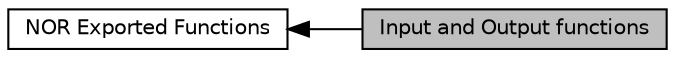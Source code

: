 digraph "Input and Output functions"
{
  edge [fontname="Helvetica",fontsize="10",labelfontname="Helvetica",labelfontsize="10"];
  node [fontname="Helvetica",fontsize="10",shape=record];
  rankdir=LR;
  Node0 [label="Input and Output functions",height=0.2,width=0.4,color="black", fillcolor="grey75", style="filled", fontcolor="black"];
  Node1 [label="NOR Exported Functions",height=0.2,width=0.4,color="black", fillcolor="white", style="filled",URL="$group___n_o_r___exported___functions.html"];
  Node1->Node0 [shape=plaintext, dir="back", style="solid"];
}
